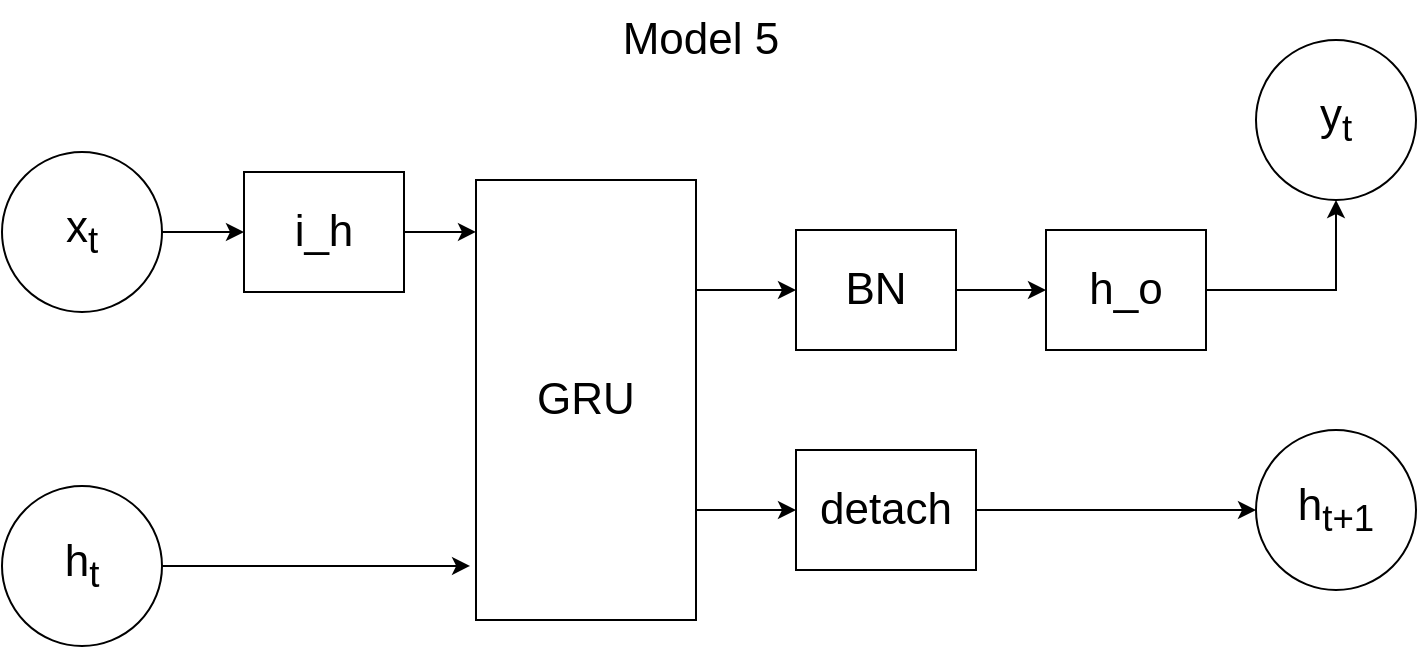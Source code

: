 <mxfile version="13.1.0" type="github"><diagram id="1GKKDXF-R92OJmJt7ag7" name="Page-1"><mxGraphModel dx="1394" dy="762" grid="1" gridSize="10" guides="1" tooltips="1" connect="1" arrows="1" fold="1" page="1" pageScale="1" pageWidth="850" pageHeight="1100" math="0" shadow="0"><root><mxCell id="0"/><mxCell id="1" parent="0"/><mxCell id="cSuh4EMJ_YhLJFFOIqGN-17" style="edgeStyle=orthogonalEdgeStyle;rounded=0;orthogonalLoop=1;jettySize=auto;html=1;entryX=-0.027;entryY=0.877;entryDx=0;entryDy=0;entryPerimeter=0;fontSize=22;" parent="1" source="cSuh4EMJ_YhLJFFOIqGN-2" target="cSuh4EMJ_YhLJFFOIqGN-8" edge="1"><mxGeometry relative="1" as="geometry"/></mxCell><mxCell id="cSuh4EMJ_YhLJFFOIqGN-2" value="h&lt;sub&gt;t&lt;/sub&gt;" style="ellipse;whiteSpace=wrap;html=1;aspect=fixed;fontSize=22;" parent="1" vertex="1"><mxGeometry x="123" y="483" width="80" height="80" as="geometry"/></mxCell><mxCell id="cSuh4EMJ_YhLJFFOIqGN-10" style="edgeStyle=orthogonalEdgeStyle;rounded=0;orthogonalLoop=1;jettySize=auto;html=1;exitX=1;exitY=0.5;exitDx=0;exitDy=0;entryX=0;entryY=0.5;entryDx=0;entryDy=0;fontSize=22;" parent="1" source="cSuh4EMJ_YhLJFFOIqGN-3" target="cSuh4EMJ_YhLJFFOIqGN-4" edge="1"><mxGeometry relative="1" as="geometry"/></mxCell><mxCell id="cSuh4EMJ_YhLJFFOIqGN-3" value="x&lt;sub&gt;t&lt;/sub&gt;" style="ellipse;whiteSpace=wrap;html=1;aspect=fixed;fontSize=22;" parent="1" vertex="1"><mxGeometry x="123" y="316" width="80" height="80" as="geometry"/></mxCell><mxCell id="cSuh4EMJ_YhLJFFOIqGN-11" style="edgeStyle=orthogonalEdgeStyle;rounded=0;orthogonalLoop=1;jettySize=auto;html=1;entryX=0;entryY=0.118;entryDx=0;entryDy=0;entryPerimeter=0;fontSize=22;" parent="1" source="cSuh4EMJ_YhLJFFOIqGN-4" target="cSuh4EMJ_YhLJFFOIqGN-8" edge="1"><mxGeometry relative="1" as="geometry"/></mxCell><mxCell id="cSuh4EMJ_YhLJFFOIqGN-4" value="i_h" style="rounded=0;whiteSpace=wrap;html=1;fontSize=22;" parent="1" vertex="1"><mxGeometry x="244" y="326" width="80" height="60" as="geometry"/></mxCell><mxCell id="cSuh4EMJ_YhLJFFOIqGN-14" style="edgeStyle=orthogonalEdgeStyle;rounded=0;orthogonalLoop=1;jettySize=auto;html=1;entryX=0;entryY=0.5;entryDx=0;entryDy=0;fontSize=22;" parent="1" source="cSuh4EMJ_YhLJFFOIqGN-5" target="cSuh4EMJ_YhLJFFOIqGN-6" edge="1"><mxGeometry relative="1" as="geometry"/></mxCell><mxCell id="cSuh4EMJ_YhLJFFOIqGN-5" value="BN" style="rounded=0;whiteSpace=wrap;html=1;fontSize=22;" parent="1" vertex="1"><mxGeometry x="520" y="355" width="80" height="60" as="geometry"/></mxCell><mxCell id="cSuh4EMJ_YhLJFFOIqGN-18" style="edgeStyle=orthogonalEdgeStyle;rounded=0;orthogonalLoop=1;jettySize=auto;html=1;fontSize=22;" parent="1" source="cSuh4EMJ_YhLJFFOIqGN-6" target="cSuh4EMJ_YhLJFFOIqGN-19" edge="1"><mxGeometry relative="1" as="geometry"><mxPoint x="780" y="330" as="targetPoint"/></mxGeometry></mxCell><mxCell id="cSuh4EMJ_YhLJFFOIqGN-6" value="h_o" style="rounded=0;whiteSpace=wrap;html=1;fontSize=22;" parent="1" vertex="1"><mxGeometry x="645" y="355" width="80" height="60" as="geometry"/></mxCell><mxCell id="cSuh4EMJ_YhLJFFOIqGN-16" style="edgeStyle=orthogonalEdgeStyle;rounded=0;orthogonalLoop=1;jettySize=auto;html=1;fontSize=22;" parent="1" source="cSuh4EMJ_YhLJFFOIqGN-7" edge="1"><mxGeometry relative="1" as="geometry"><mxPoint x="750" y="495" as="targetPoint"/></mxGeometry></mxCell><mxCell id="cSuh4EMJ_YhLJFFOIqGN-7" value="detach" style="rounded=0;whiteSpace=wrap;html=1;fontSize=22;" parent="1" vertex="1"><mxGeometry x="520" y="465" width="90" height="60" as="geometry"/></mxCell><mxCell id="cSuh4EMJ_YhLJFFOIqGN-12" style="edgeStyle=orthogonalEdgeStyle;rounded=0;orthogonalLoop=1;jettySize=auto;html=1;exitX=1;exitY=0.25;exitDx=0;exitDy=0;entryX=0;entryY=0.5;entryDx=0;entryDy=0;fontSize=22;" parent="1" source="cSuh4EMJ_YhLJFFOIqGN-8" target="cSuh4EMJ_YhLJFFOIqGN-5" edge="1"><mxGeometry relative="1" as="geometry"/></mxCell><mxCell id="cSuh4EMJ_YhLJFFOIqGN-15" style="edgeStyle=orthogonalEdgeStyle;rounded=0;orthogonalLoop=1;jettySize=auto;html=1;exitX=1;exitY=0.75;exitDx=0;exitDy=0;entryX=0;entryY=0.5;entryDx=0;entryDy=0;fontSize=22;" parent="1" source="cSuh4EMJ_YhLJFFOIqGN-8" target="cSuh4EMJ_YhLJFFOIqGN-7" edge="1"><mxGeometry relative="1" as="geometry"/></mxCell><mxCell id="cSuh4EMJ_YhLJFFOIqGN-8" value="GRU" style="rounded=0;whiteSpace=wrap;html=1;fontSize=22;" parent="1" vertex="1"><mxGeometry x="360" y="330" width="110" height="220" as="geometry"/></mxCell><mxCell id="cSuh4EMJ_YhLJFFOIqGN-19" value="y&lt;sub&gt;t&lt;/sub&gt;" style="ellipse;whiteSpace=wrap;html=1;aspect=fixed;fontSize=22;" parent="1" vertex="1"><mxGeometry x="750" y="260" width="80" height="80" as="geometry"/></mxCell><mxCell id="cSuh4EMJ_YhLJFFOIqGN-20" value="h&lt;sub&gt;t+1&lt;/sub&gt;" style="ellipse;whiteSpace=wrap;html=1;aspect=fixed;fontSize=22;" parent="1" vertex="1"><mxGeometry x="750" y="455" width="80" height="80" as="geometry"/></mxCell><mxCell id="cSuh4EMJ_YhLJFFOIqGN-21" value="Model 5" style="text;html=1;strokeColor=none;fillColor=none;align=center;verticalAlign=middle;whiteSpace=wrap;rounded=0;fontSize=22;" parent="1" vertex="1"><mxGeometry x="385" y="240" width="175" height="40" as="geometry"/></mxCell></root></mxGraphModel></diagram></mxfile>